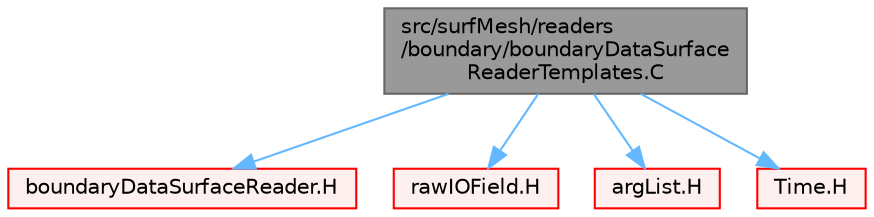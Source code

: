digraph "src/surfMesh/readers/boundary/boundaryDataSurfaceReaderTemplates.C"
{
 // LATEX_PDF_SIZE
  bgcolor="transparent";
  edge [fontname=Helvetica,fontsize=10,labelfontname=Helvetica,labelfontsize=10];
  node [fontname=Helvetica,fontsize=10,shape=box,height=0.2,width=0.4];
  Node1 [id="Node000001",label="src/surfMesh/readers\l/boundary/boundaryDataSurface\lReaderTemplates.C",height=0.2,width=0.4,color="gray40", fillcolor="grey60", style="filled", fontcolor="black",tooltip=" "];
  Node1 -> Node2 [id="edge1_Node000001_Node000002",color="steelblue1",style="solid",tooltip=" "];
  Node2 [id="Node000002",label="boundaryDataSurfaceReader.H",height=0.2,width=0.4,color="red", fillcolor="#FFF0F0", style="filled",URL="$boundaryDataSurfaceReader_8H.html",tooltip=" "];
  Node1 -> Node269 [id="edge2_Node000001_Node000269",color="steelblue1",style="solid",tooltip=" "];
  Node269 [id="Node000269",label="rawIOField.H",height=0.2,width=0.4,color="red", fillcolor="#FFF0F0", style="filled",URL="$rawIOField_8H.html",tooltip=" "];
  Node1 -> Node279 [id="edge3_Node000001_Node000279",color="steelblue1",style="solid",tooltip=" "];
  Node279 [id="Node000279",label="argList.H",height=0.2,width=0.4,color="red", fillcolor="#FFF0F0", style="filled",URL="$argList_8H.html",tooltip=" "];
  Node1 -> Node283 [id="edge4_Node000001_Node000283",color="steelblue1",style="solid",tooltip=" "];
  Node283 [id="Node000283",label="Time.H",height=0.2,width=0.4,color="red", fillcolor="#FFF0F0", style="filled",URL="$Time_8H.html",tooltip=" "];
}
